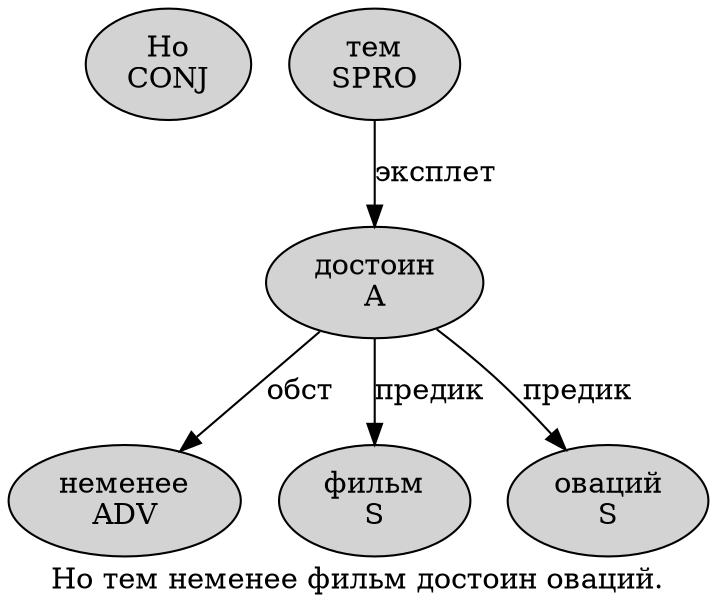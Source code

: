 digraph SENTENCE_1114 {
	graph [label="Но тем неменее фильм достоин оваций."]
	node [style=filled]
		0 [label="Но
CONJ" color="" fillcolor=lightgray penwidth=1 shape=ellipse]
		1 [label="тем
SPRO" color="" fillcolor=lightgray penwidth=1 shape=ellipse]
		2 [label="неменее
ADV" color="" fillcolor=lightgray penwidth=1 shape=ellipse]
		3 [label="фильм
S" color="" fillcolor=lightgray penwidth=1 shape=ellipse]
		4 [label="достоин
A" color="" fillcolor=lightgray penwidth=1 shape=ellipse]
		5 [label="оваций
S" color="" fillcolor=lightgray penwidth=1 shape=ellipse]
			1 -> 4 [label="эксплет"]
			4 -> 2 [label="обст"]
			4 -> 3 [label="предик"]
			4 -> 5 [label="предик"]
}